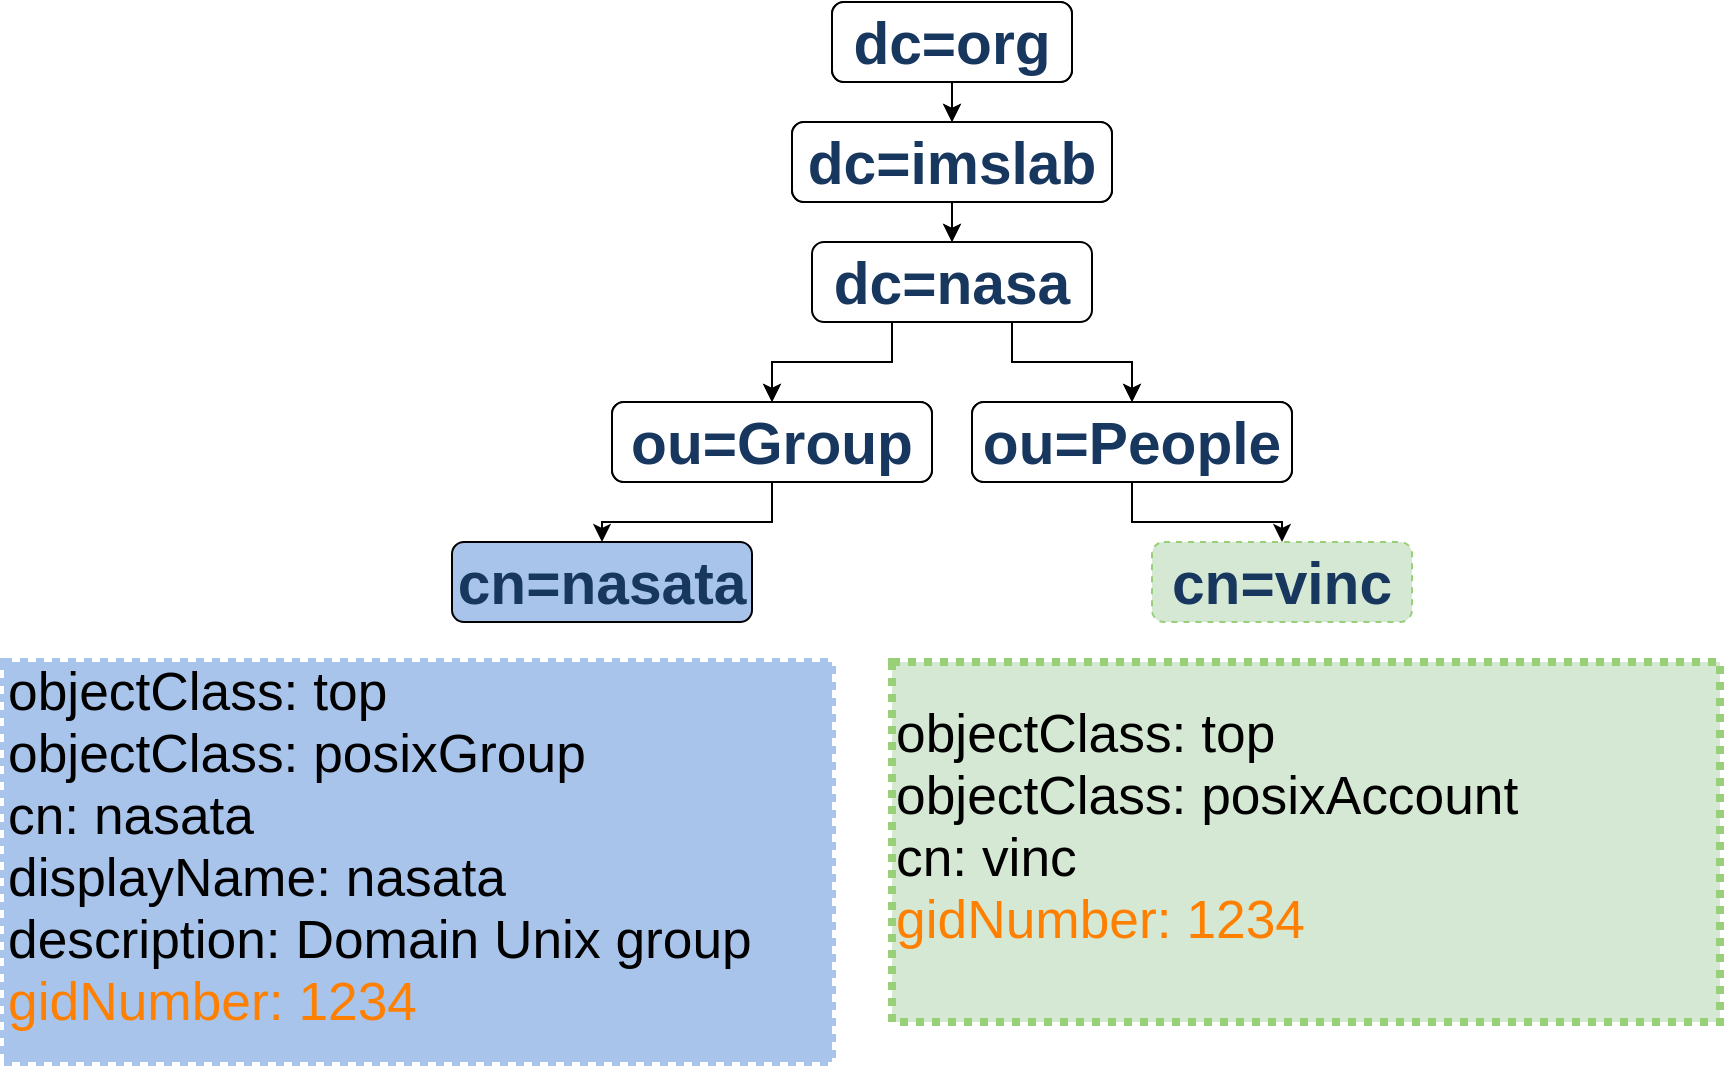 <mxfile version="18.0.3" type="github">
  <diagram id="L1Gv5uXi_aDk_ALbzG3f" name="Page-1">
    <mxGraphModel dx="2249" dy="698" grid="1" gridSize="10" guides="1" tooltips="1" connect="1" arrows="1" fold="1" page="1" pageScale="1" pageWidth="827" pageHeight="1169" math="0" shadow="0">
      <root>
        <mxCell id="0" />
        <mxCell id="1" parent="0" />
        <mxCell id="o7j9UfHQ2zpcAkyGtgfk-1" style="edgeStyle=orthogonalEdgeStyle;rounded=0;orthogonalLoop=1;jettySize=auto;html=1;exitX=0.5;exitY=1;exitDx=0;exitDy=0;entryX=0.5;entryY=0;entryDx=0;entryDy=0;fontSize=29;" parent="1" source="o7j9UfHQ2zpcAkyGtgfk-2" target="o7j9UfHQ2zpcAkyGtgfk-4" edge="1">
          <mxGeometry relative="1" as="geometry" />
        </mxCell>
        <mxCell id="o7j9UfHQ2zpcAkyGtgfk-2" value="&lt;p style=&quot;line-height: normal; margin: 0pt 0in; text-indent: 0in; direction: ltr; unicode-bidi: embed; vertical-align: baseline; word-break: normal;&quot;&gt;&lt;span style=&quot;font-size: 22pt; font-family: Arial; font-variant-numeric: normal; font-variant-east-asian: normal; color: rgb(23, 55, 94); font-weight: bold;&quot;&gt;dc=cc&lt;/span&gt;&lt;/p&gt;" style="rounded=1;whiteSpace=wrap;html=1;" parent="1" vertex="1">
          <mxGeometry x="320" y="40" width="120" height="40" as="geometry" />
        </mxCell>
        <mxCell id="o7j9UfHQ2zpcAkyGtgfk-3" style="edgeStyle=orthogonalEdgeStyle;rounded=0;orthogonalLoop=1;jettySize=auto;html=1;exitX=0.5;exitY=1;exitDx=0;exitDy=0;entryX=0.5;entryY=0;entryDx=0;entryDy=0;fontSize=29;" parent="1" source="o7j9UfHQ2zpcAkyGtgfk-4" target="o7j9UfHQ2zpcAkyGtgfk-7" edge="1">
          <mxGeometry relative="1" as="geometry" />
        </mxCell>
        <mxCell id="o7j9UfHQ2zpcAkyGtgfk-4" value="&lt;p style=&quot;line-height: normal; margin: 0pt 0in; text-indent: 0in; direction: ltr; unicode-bidi: embed; vertical-align: baseline; word-break: normal;&quot;&gt;&lt;span style=&quot;font-size: 22pt; font-family: Arial; font-variant-numeric: normal; font-variant-east-asian: normal; color: rgb(23, 55, 94); font-weight: bold;&quot;&gt;d&lt;/span&gt;&lt;span style=&quot;font-size: 22pt; font-family: Arial; font-variant-numeric: normal; font-variant-east-asian: normal; color: rgb(23, 55, 94); font-weight: bold; vertical-align: baseline;&quot;&gt;c=&lt;/span&gt;&lt;span style=&quot;font-size: 22pt; font-family: Arial; font-variant-numeric: normal; font-variant-east-asian: normal; color: rgb(23, 55, 94); font-weight: bold; vertical-align: baseline;&quot;&gt;nckucs&lt;/span&gt;&lt;/p&gt;" style="rounded=1;whiteSpace=wrap;html=1;" parent="1" vertex="1">
          <mxGeometry x="300" y="100" width="160" height="40" as="geometry" />
        </mxCell>
        <mxCell id="o7j9UfHQ2zpcAkyGtgfk-5" style="edgeStyle=orthogonalEdgeStyle;rounded=0;orthogonalLoop=1;jettySize=auto;html=1;exitX=0.25;exitY=1;exitDx=0;exitDy=0;entryX=0.5;entryY=0;entryDx=0;entryDy=0;fontSize=29;" parent="1" source="o7j9UfHQ2zpcAkyGtgfk-7" target="o7j9UfHQ2zpcAkyGtgfk-8" edge="1">
          <mxGeometry relative="1" as="geometry" />
        </mxCell>
        <mxCell id="o7j9UfHQ2zpcAkyGtgfk-6" style="edgeStyle=orthogonalEdgeStyle;rounded=0;orthogonalLoop=1;jettySize=auto;html=1;exitX=0.75;exitY=1;exitDx=0;exitDy=0;entryX=0.5;entryY=0;entryDx=0;entryDy=0;fontSize=29;" parent="1" source="o7j9UfHQ2zpcAkyGtgfk-7" target="o7j9UfHQ2zpcAkyGtgfk-9" edge="1">
          <mxGeometry relative="1" as="geometry" />
        </mxCell>
        <mxCell id="o7j9UfHQ2zpcAkyGtgfk-7" value="&lt;p style=&quot;line-height: normal; margin: 0pt 0in; text-indent: 0in; direction: ltr; unicode-bidi: embed; vertical-align: baseline; word-break: normal;&quot;&gt;&lt;span style=&quot;font-size: 22pt; font-family: Arial; font-variant-numeric: normal; font-variant-east-asian: normal; color: rgb(23, 55, 94); font-weight: bold;&quot;&gt;dc=&lt;/span&gt;&lt;span style=&quot;font-size: 22pt; font-family: Arial; font-variant-numeric: normal; font-variant-east-asian: normal; color: rgb(23, 55, 94); font-weight: bold;&quot;&gt;na&lt;/span&gt;&lt;/p&gt;" style="rounded=1;whiteSpace=wrap;html=1;" parent="1" vertex="1">
          <mxGeometry x="320" y="160" width="120" height="40" as="geometry" />
        </mxCell>
        <mxCell id="o7j9UfHQ2zpcAkyGtgfk-8" value="&lt;p style=&quot;line-height: normal; margin: 0pt 0in; text-indent: 0in; direction: ltr; unicode-bidi: embed; vertical-align: baseline; word-break: normal;&quot;&gt;&lt;span style=&quot;font-size: 22pt; font-family: Arial; font-variant-numeric: normal; font-variant-east-asian: normal; color: rgb(23, 55, 94); font-weight: bold;&quot;&gt;o&lt;/span&gt;&lt;span style=&quot;font-size: 22pt; font-family: Arial; font-variant-numeric: normal; font-variant-east-asian: normal; color: rgb(23, 55, 94); font-weight: bold; vertical-align: baseline;&quot;&gt;u&lt;/span&gt;&lt;span style=&quot;font-size: 22pt; font-family: Arial; font-variant-numeric: normal; font-variant-east-asian: normal; color: rgb(23, 55, 94); font-weight: bold; vertical-align: baseline;&quot;&gt;=&lt;/span&gt;&lt;span style=&quot;font-size: 22pt; font-family: Arial; font-variant-numeric: normal; font-variant-east-asian: normal; color: rgb(23, 55, 94); font-weight: bold;&quot;&gt;Group&lt;/span&gt;&lt;/p&gt;" style="rounded=1;whiteSpace=wrap;html=1;" parent="1" vertex="1">
          <mxGeometry x="210" y="240" width="160" height="40" as="geometry" />
        </mxCell>
        <mxCell id="o7j9UfHQ2zpcAkyGtgfk-9" value="&lt;p style=&quot;line-height: normal; margin: 0pt 0in; text-indent: 0in; direction: ltr; unicode-bidi: embed; vertical-align: baseline; word-break: normal;&quot;&gt;&lt;span style=&quot;font-size: 22pt; font-family: Arial; font-variant-numeric: normal; font-variant-east-asian: normal; color: rgb(23, 55, 94); font-weight: bold;&quot;&gt;o&lt;/span&gt;&lt;span style=&quot;font-size: 22pt; font-family: Arial; font-variant-numeric: normal; font-variant-east-asian: normal; color: rgb(23, 55, 94); font-weight: bold; vertical-align: baseline;&quot;&gt;u&lt;/span&gt;&lt;span style=&quot;font-size: 22pt; font-family: Arial; font-variant-numeric: normal; font-variant-east-asian: normal; color: rgb(23, 55, 94); font-weight: bold; vertical-align: baseline;&quot;&gt;=&lt;/span&gt;&lt;span style=&quot;font-size: 22pt; font-family: Arial; font-variant-numeric: normal; font-variant-east-asian: normal; color: rgb(23, 55, 94); font-weight: bold;&quot;&gt;People&lt;/span&gt;&lt;/p&gt;" style="rounded=1;whiteSpace=wrap;html=1;" parent="1" vertex="1">
          <mxGeometry x="390" y="240" width="160" height="40" as="geometry" />
        </mxCell>
        <mxCell id="o7j9UfHQ2zpcAkyGtgfk-10" style="edgeStyle=orthogonalEdgeStyle;rounded=0;orthogonalLoop=1;jettySize=auto;html=1;exitX=0.5;exitY=1;exitDx=0;exitDy=0;entryX=0.5;entryY=0;entryDx=0;entryDy=0;fontSize=29;" parent="1" source="o7j9UfHQ2zpcAkyGtgfk-11" target="o7j9UfHQ2zpcAkyGtgfk-13" edge="1">
          <mxGeometry relative="1" as="geometry" />
        </mxCell>
        <mxCell id="o7j9UfHQ2zpcAkyGtgfk-11" value="&lt;p style=&quot;line-height: normal; margin: 0pt 0in; text-indent: 0in; direction: ltr; unicode-bidi: embed; vertical-align: baseline; word-break: normal;&quot;&gt;&lt;span style=&quot;font-size: 22pt; font-family: Arial; font-variant-numeric: normal; font-variant-east-asian: normal; color: rgb(23, 55, 94); font-weight: bold;&quot;&gt;dc=org&lt;/span&gt;&lt;/p&gt;" style="rounded=1;whiteSpace=wrap;html=1;" parent="1" vertex="1">
          <mxGeometry x="320" y="40" width="120" height="40" as="geometry" />
        </mxCell>
        <mxCell id="o7j9UfHQ2zpcAkyGtgfk-12" style="edgeStyle=orthogonalEdgeStyle;rounded=0;orthogonalLoop=1;jettySize=auto;html=1;exitX=0.5;exitY=1;exitDx=0;exitDy=0;entryX=0.5;entryY=0;entryDx=0;entryDy=0;fontSize=29;" parent="1" source="o7j9UfHQ2zpcAkyGtgfk-13" target="o7j9UfHQ2zpcAkyGtgfk-16" edge="1">
          <mxGeometry relative="1" as="geometry" />
        </mxCell>
        <mxCell id="o7j9UfHQ2zpcAkyGtgfk-13" value="&lt;p style=&quot;line-height: normal; margin: 0pt 0in; text-indent: 0in; direction: ltr; unicode-bidi: embed; vertical-align: baseline; word-break: normal;&quot;&gt;&lt;span style=&quot;font-size: 22pt; font-family: Arial; font-variant-numeric: normal; font-variant-east-asian: normal; color: rgb(23, 55, 94); font-weight: bold;&quot;&gt;d&lt;/span&gt;&lt;span style=&quot;font-size: 22pt; font-family: Arial; font-variant-numeric: normal; font-variant-east-asian: normal; color: rgb(23, 55, 94); font-weight: bold; vertical-align: baseline;&quot;&gt;c=imslab&lt;/span&gt;&lt;/p&gt;" style="rounded=1;whiteSpace=wrap;html=1;" parent="1" vertex="1">
          <mxGeometry x="300" y="100" width="160" height="40" as="geometry" />
        </mxCell>
        <mxCell id="o7j9UfHQ2zpcAkyGtgfk-14" style="edgeStyle=orthogonalEdgeStyle;rounded=0;orthogonalLoop=1;jettySize=auto;html=1;exitX=0.25;exitY=1;exitDx=0;exitDy=0;entryX=0.5;entryY=0;entryDx=0;entryDy=0;fontSize=29;" parent="1" source="o7j9UfHQ2zpcAkyGtgfk-16" target="o7j9UfHQ2zpcAkyGtgfk-17" edge="1">
          <mxGeometry relative="1" as="geometry">
            <Array as="points">
              <mxPoint x="350" y="200" />
              <mxPoint x="350" y="220" />
              <mxPoint x="290" y="220" />
            </Array>
          </mxGeometry>
        </mxCell>
        <mxCell id="o7j9UfHQ2zpcAkyGtgfk-15" style="edgeStyle=orthogonalEdgeStyle;rounded=0;orthogonalLoop=1;jettySize=auto;html=1;exitX=0.75;exitY=1;exitDx=0;exitDy=0;entryX=0.5;entryY=0;entryDx=0;entryDy=0;fontSize=29;" parent="1" source="o7j9UfHQ2zpcAkyGtgfk-16" target="o7j9UfHQ2zpcAkyGtgfk-19" edge="1">
          <mxGeometry relative="1" as="geometry">
            <Array as="points">
              <mxPoint x="410" y="200" />
              <mxPoint x="410" y="220" />
              <mxPoint x="470" y="220" />
            </Array>
          </mxGeometry>
        </mxCell>
        <mxCell id="o7j9UfHQ2zpcAkyGtgfk-16" value="&lt;p style=&quot;line-height: normal; margin: 0pt 0in; text-indent: 0in; direction: ltr; unicode-bidi: embed; vertical-align: baseline; word-break: normal;&quot;&gt;&lt;span style=&quot;font-size: 22pt; font-family: Arial; font-variant-numeric: normal; font-variant-east-asian: normal; color: rgb(23, 55, 94); font-weight: bold;&quot;&gt;dc=&lt;/span&gt;&lt;span style=&quot;font-size: 22pt; font-family: Arial; font-variant-numeric: normal; font-variant-east-asian: normal; color: rgb(23, 55, 94); font-weight: bold;&quot;&gt;nasa&lt;/span&gt;&lt;/p&gt;" style="rounded=1;whiteSpace=wrap;html=1;" parent="1" vertex="1">
          <mxGeometry x="310" y="160" width="140" height="40" as="geometry" />
        </mxCell>
        <mxCell id="o7j9UfHQ2zpcAkyGtgfk-27" style="edgeStyle=orthogonalEdgeStyle;rounded=0;orthogonalLoop=1;jettySize=auto;html=1;exitX=0.5;exitY=1;exitDx=0;exitDy=0;fontColor=#FF8000;" parent="1" source="o7j9UfHQ2zpcAkyGtgfk-17" target="o7j9UfHQ2zpcAkyGtgfk-21" edge="1">
          <mxGeometry relative="1" as="geometry" />
        </mxCell>
        <mxCell id="o7j9UfHQ2zpcAkyGtgfk-17" value="&lt;p style=&quot;line-height: normal; margin: 0pt 0in; text-indent: 0in; direction: ltr; unicode-bidi: embed; vertical-align: baseline; word-break: normal;&quot;&gt;&lt;span style=&quot;font-size: 22pt; font-family: Arial; font-variant-numeric: normal; font-variant-east-asian: normal; color: rgb(23, 55, 94); font-weight: bold;&quot;&gt;o&lt;/span&gt;&lt;span style=&quot;font-size: 22pt; font-family: Arial; font-variant-numeric: normal; font-variant-east-asian: normal; color: rgb(23, 55, 94); font-weight: bold; vertical-align: baseline;&quot;&gt;u&lt;/span&gt;&lt;span style=&quot;font-size: 22pt; font-family: Arial; font-variant-numeric: normal; font-variant-east-asian: normal; color: rgb(23, 55, 94); font-weight: bold; vertical-align: baseline;&quot;&gt;=&lt;/span&gt;&lt;span style=&quot;font-size: 22pt; font-family: Arial; font-variant-numeric: normal; font-variant-east-asian: normal; color: rgb(23, 55, 94); font-weight: bold;&quot;&gt;Group&lt;/span&gt;&lt;/p&gt;" style="rounded=1;whiteSpace=wrap;html=1;" parent="1" vertex="1">
          <mxGeometry x="210" y="240" width="160" height="40" as="geometry" />
        </mxCell>
        <mxCell id="o7j9UfHQ2zpcAkyGtgfk-24" style="edgeStyle=orthogonalEdgeStyle;rounded=0;orthogonalLoop=1;jettySize=auto;html=1;exitX=0.5;exitY=1;exitDx=0;exitDy=0;entryX=0.5;entryY=0;entryDx=0;entryDy=0;" parent="1" source="o7j9UfHQ2zpcAkyGtgfk-19" target="o7j9UfHQ2zpcAkyGtgfk-20" edge="1">
          <mxGeometry relative="1" as="geometry" />
        </mxCell>
        <mxCell id="o7j9UfHQ2zpcAkyGtgfk-19" value="&lt;p style=&quot;line-height: normal; margin: 0pt 0in; text-indent: 0in; direction: ltr; unicode-bidi: embed; vertical-align: baseline; word-break: normal;&quot;&gt;&lt;span style=&quot;font-size: 22pt; font-family: Arial; font-variant-numeric: normal; font-variant-east-asian: normal; color: rgb(23, 55, 94); font-weight: bold;&quot;&gt;o&lt;/span&gt;&lt;span style=&quot;font-size: 22pt; font-family: Arial; font-variant-numeric: normal; font-variant-east-asian: normal; color: rgb(23, 55, 94); font-weight: bold; vertical-align: baseline;&quot;&gt;u&lt;/span&gt;&lt;span style=&quot;font-size: 22pt; font-family: Arial; font-variant-numeric: normal; font-variant-east-asian: normal; color: rgb(23, 55, 94); font-weight: bold; vertical-align: baseline;&quot;&gt;=&lt;/span&gt;&lt;span style=&quot;font-size: 22pt; font-family: Arial; font-variant-numeric: normal; font-variant-east-asian: normal; color: rgb(23, 55, 94); font-weight: bold;&quot;&gt;People&lt;/span&gt;&lt;/p&gt;" style="rounded=1;whiteSpace=wrap;html=1;" parent="1" vertex="1">
          <mxGeometry x="390" y="240" width="160" height="40" as="geometry" />
        </mxCell>
        <mxCell id="o7j9UfHQ2zpcAkyGtgfk-20" value="&lt;p style=&quot;line-height: normal; margin: 0pt 0in; text-indent: 0in; direction: ltr; unicode-bidi: embed; vertical-align: baseline; word-break: normal;&quot;&gt;&lt;span style=&quot;font-size: 22pt; font-family: Arial; font-variant-numeric: normal; font-variant-east-asian: normal; color: rgb(23, 55, 94); font-weight: bold;&quot;&gt;cn&lt;/span&gt;&lt;span style=&quot;font-size: 22pt; font-family: Arial; font-variant-numeric: normal; font-variant-east-asian: normal; color: rgb(23, 55, 94); font-weight: bold; vertical-align: baseline;&quot;&gt;=&lt;/span&gt;&lt;span style=&quot;font-size: 22pt; font-family: Arial; font-variant-numeric: normal; font-variant-east-asian: normal; color: rgb(23, 55, 94); font-weight: bold; vertical-align: baseline;&quot;&gt;vinc&lt;/span&gt;&lt;/p&gt;" style="rounded=1;whiteSpace=wrap;html=1;strokeColor=#97D077;dashed=1;fillColor=#D5E8D4;" parent="1" vertex="1">
          <mxGeometry x="480" y="310" width="130" height="40" as="geometry" />
        </mxCell>
        <mxCell id="o7j9UfHQ2zpcAkyGtgfk-21" value="&lt;p style=&quot;line-height: normal; margin: 0pt 0in; text-indent: 0in; direction: ltr; unicode-bidi: embed; vertical-align: baseline; word-break: normal;&quot;&gt;&lt;span style=&quot;font-size: 22pt; font-family: Arial; font-variant-numeric: normal; font-variant-east-asian: normal; color: rgb(23, 55, 94); font-weight: bold;&quot;&gt;cn&lt;/span&gt;&lt;span style=&quot;font-size: 22pt; font-family: Arial; font-variant-numeric: normal; font-variant-east-asian: normal; color: rgb(23, 55, 94); font-weight: bold; vertical-align: baseline;&quot;&gt;=&lt;/span&gt;&lt;span style=&quot;font-size: 22pt; font-family: Arial; font-variant-numeric: normal; font-variant-east-asian: normal; color: rgb(23, 55, 94); font-weight: bold; vertical-align: baseline;&quot;&gt;nasata&lt;/span&gt;&lt;/p&gt;" style="rounded=1;whiteSpace=wrap;html=1;fillColor=#A9C4EB;" parent="1" vertex="1">
          <mxGeometry x="130" y="310" width="150" height="40" as="geometry" />
        </mxCell>
        <mxCell id="o7j9UfHQ2zpcAkyGtgfk-22" value="&lt;p style=&quot;line-height: normal; margin-top: 0pt; margin-bottom: 0pt; margin-right: 0in; direction: ltr; unicode-bidi: embed;&quot;&gt;&lt;span style=&quot;font-size: 26.667px; font-family: Arial; background-color: initial;&quot;&gt;objectClass: top&lt;/span&gt;&lt;br&gt;&lt;/p&gt;&lt;p style=&quot;line-height: normal; margin-top: 0pt; margin-bottom: 0pt; margin-right: 0in; direction: ltr; unicode-bidi: embed;&quot;&gt;&lt;font face=&quot;Arial&quot;&gt;&lt;span style=&quot;font-size: 26.667px;&quot;&gt;objectClass: posixAccount&lt;/span&gt;&lt;/font&gt;&lt;/p&gt;&lt;p style=&quot;line-height: normal; margin-top: 0pt; margin-bottom: 0pt; margin-right: 0in; direction: ltr; unicode-bidi: embed;&quot;&gt;&lt;font face=&quot;Arial&quot;&gt;&lt;span style=&quot;font-size: 26.667px;&quot;&gt;cn: vinc&lt;/span&gt;&lt;/font&gt;&lt;/p&gt;&lt;p style=&quot;line-height: normal; margin-top: 0pt; margin-bottom: 0pt; margin-right: 0in; direction: ltr; unicode-bidi: embed;&quot;&gt;&lt;font color=&quot;#ff8000&quot; face=&quot;Arial&quot;&gt;&lt;span style=&quot;font-size: 26.667px;&quot;&gt;gidNumber: 1234&lt;/span&gt;&lt;/font&gt;&lt;/p&gt;&lt;div&gt;&lt;br&gt;&lt;/div&gt;" style="rounded=0;whiteSpace=wrap;html=1;dashed=1;strokeColor=#97D077;fillColor=#d5e8d4;strokeWidth=4;dashPattern=1 1;align=left;" parent="1" vertex="1">
          <mxGeometry x="350" y="370" width="414" height="180" as="geometry" />
        </mxCell>
        <mxCell id="o7j9UfHQ2zpcAkyGtgfk-23" value="&lt;p style=&quot;line-height: normal; margin-top: 0pt; margin-bottom: 0pt; margin-right: 0in; direction: ltr; unicode-bidi: embed;&quot;&gt;&lt;span style=&quot;font-family: Arial; font-size: 26.667px;&quot;&gt;objectClass: top&lt;/span&gt;&lt;font face=&quot;Arial&quot;&gt;&lt;span style=&quot;font-size: 26.667px;&quot;&gt;&lt;br&gt;&lt;/span&gt;&lt;/font&gt;&lt;/p&gt;&lt;p style=&quot;line-height: normal; margin-top: 0pt; margin-bottom: 0pt; margin-right: 0in; direction: ltr; unicode-bidi: embed;&quot;&gt;&lt;font face=&quot;Arial&quot;&gt;&lt;span style=&quot;font-size: 26.667px;&quot;&gt;objectClass: posixGroup&lt;/span&gt;&lt;/font&gt;&lt;/p&gt;&lt;p style=&quot;line-height: normal; margin-top: 0pt; margin-bottom: 0pt; margin-right: 0in; direction: ltr; unicode-bidi: embed;&quot;&gt;&lt;font face=&quot;Arial&quot;&gt;&lt;span style=&quot;font-size: 26.667px;&quot;&gt;cn: nasata&lt;/span&gt;&lt;/font&gt;&lt;/p&gt;&lt;p style=&quot;line-height: normal; margin-top: 0pt; margin-bottom: 0pt; margin-right: 0in; direction: ltr; unicode-bidi: embed;&quot;&gt;&lt;font face=&quot;Arial&quot;&gt;&lt;span style=&quot;font-size: 26.667px;&quot;&gt;displayName: nasata&lt;/span&gt;&lt;/font&gt;&lt;/p&gt;&lt;p style=&quot;line-height: normal; margin-top: 0pt; margin-bottom: 0pt; margin-right: 0in; direction: ltr; unicode-bidi: embed;&quot;&gt;&lt;font face=&quot;Arial&quot;&gt;&lt;span style=&quot;font-size: 26.667px;&quot;&gt;description: Domain Unix group&lt;/span&gt;&lt;/font&gt;&lt;/p&gt;&lt;p style=&quot;line-height: normal; margin-top: 0pt; margin-bottom: 0pt; margin-right: 0in; direction: ltr; unicode-bidi: embed;&quot;&gt;&lt;font color=&quot;#ff8000&quot; face=&quot;Arial&quot;&gt;&lt;span style=&quot;font-size: 26.667px;&quot;&gt;gidNumber: 1234&lt;/span&gt;&lt;/font&gt;&lt;/p&gt;&lt;div&gt;&lt;br&gt;&lt;/div&gt;" style="rounded=0;whiteSpace=wrap;html=1;dashed=1;strokeColor=#A9C4EB;fillColor=#A9C4EB;strokeWidth=4;dashPattern=1 1;align=left;" parent="1" vertex="1">
          <mxGeometry x="-94" y="370" width="414" height="200" as="geometry" />
        </mxCell>
      </root>
    </mxGraphModel>
  </diagram>
</mxfile>
